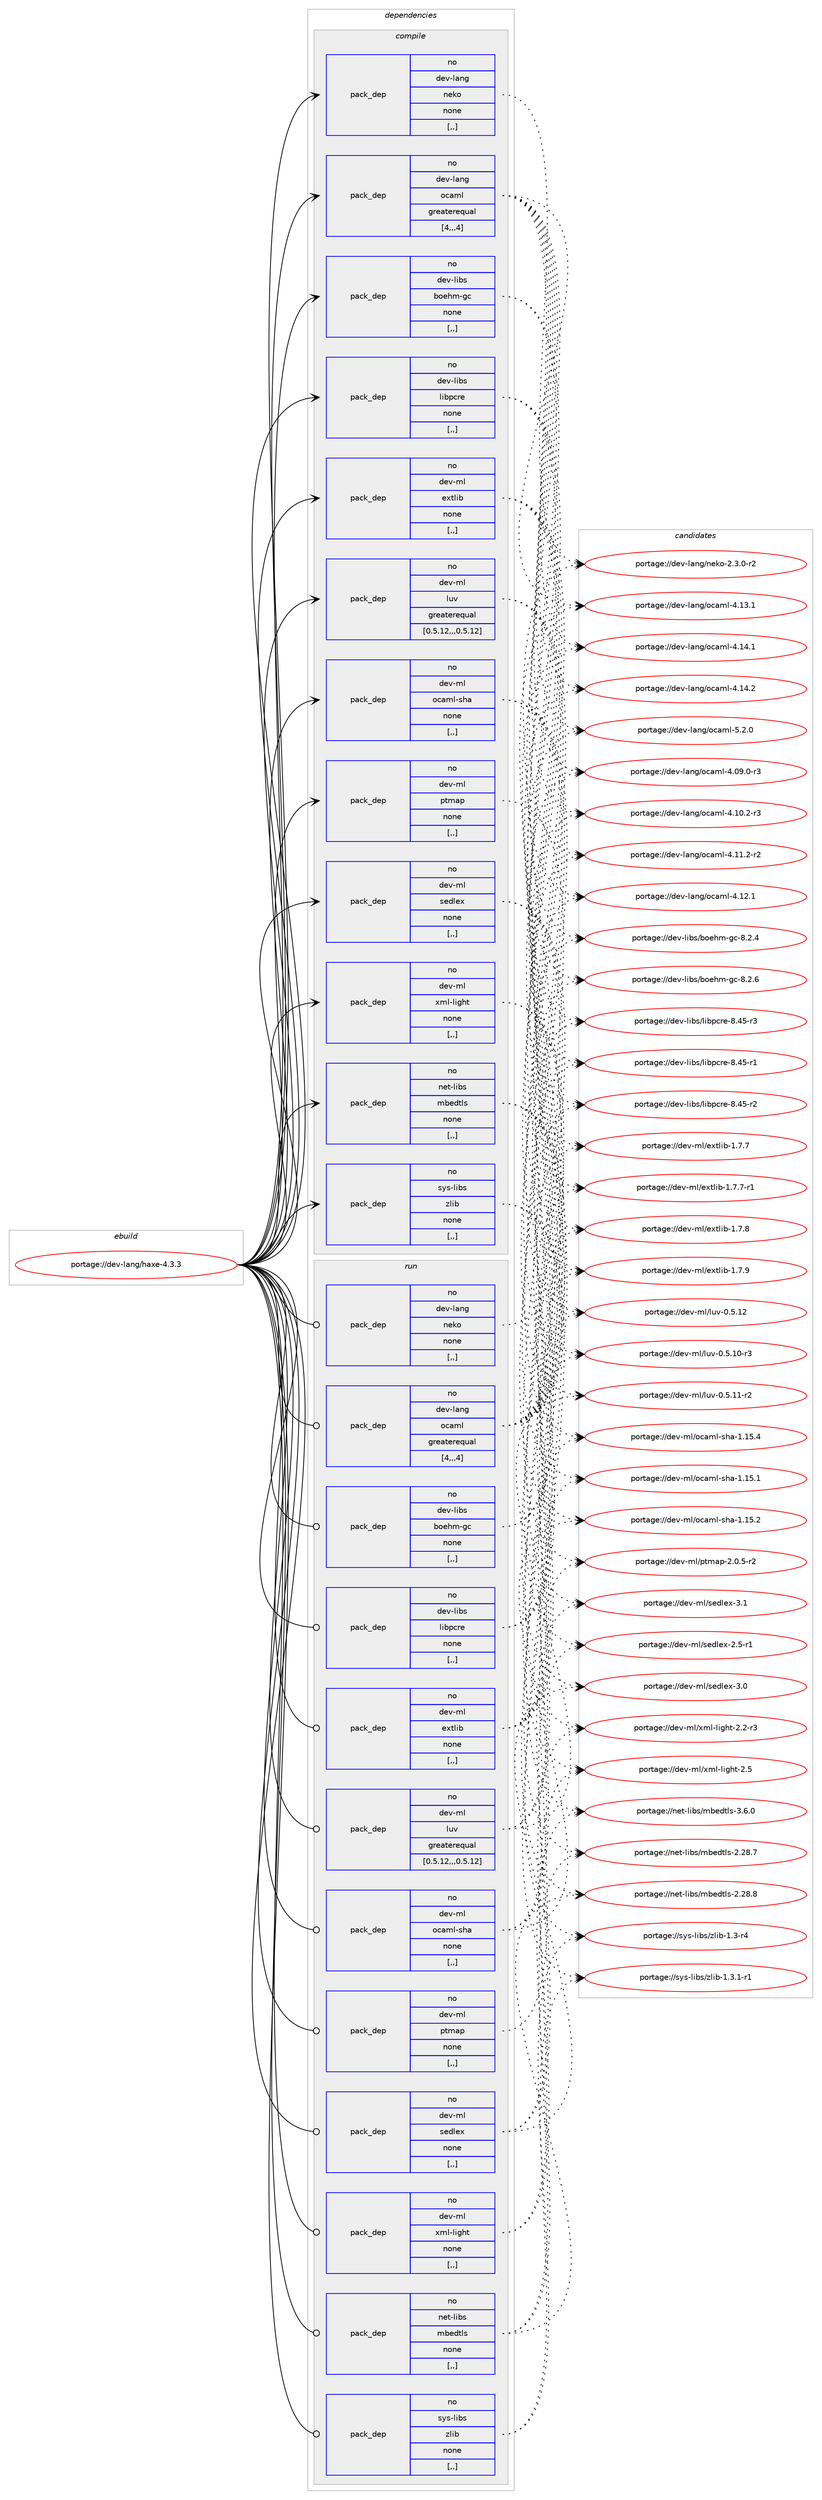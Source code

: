 digraph prolog {

# *************
# Graph options
# *************

newrank=true;
concentrate=true;
compound=true;
graph [rankdir=LR,fontname=Helvetica,fontsize=10,ranksep=1.5];#, ranksep=2.5, nodesep=0.2];
edge  [arrowhead=vee];
node  [fontname=Helvetica,fontsize=10];

# **********
# The ebuild
# **********

subgraph cluster_leftcol {
color=gray;
rank=same;
label=<<i>ebuild</i>>;
id [label="portage://dev-lang/haxe-4.3.3", color=red, width=4, href="../dev-lang/haxe-4.3.3.svg"];
}

# ****************
# The dependencies
# ****************

subgraph cluster_midcol {
color=gray;
label=<<i>dependencies</i>>;
subgraph cluster_compile {
fillcolor="#eeeeee";
style=filled;
label=<<i>compile</i>>;
subgraph pack73434 {
dependency96811 [label=<<TABLE BORDER="0" CELLBORDER="1" CELLSPACING="0" CELLPADDING="4" WIDTH="220"><TR><TD ROWSPAN="6" CELLPADDING="30">pack_dep</TD></TR><TR><TD WIDTH="110">no</TD></TR><TR><TD>dev-lang</TD></TR><TR><TD>neko</TD></TR><TR><TD>none</TD></TR><TR><TD>[,,]</TD></TR></TABLE>>, shape=none, color=blue];
}
id:e -> dependency96811:w [weight=20,style="solid",arrowhead="vee"];
subgraph pack73435 {
dependency96812 [label=<<TABLE BORDER="0" CELLBORDER="1" CELLSPACING="0" CELLPADDING="4" WIDTH="220"><TR><TD ROWSPAN="6" CELLPADDING="30">pack_dep</TD></TR><TR><TD WIDTH="110">no</TD></TR><TR><TD>dev-lang</TD></TR><TR><TD>ocaml</TD></TR><TR><TD>greaterequal</TD></TR><TR><TD>[4,,,4]</TD></TR></TABLE>>, shape=none, color=blue];
}
id:e -> dependency96812:w [weight=20,style="solid",arrowhead="vee"];
subgraph pack73436 {
dependency96813 [label=<<TABLE BORDER="0" CELLBORDER="1" CELLSPACING="0" CELLPADDING="4" WIDTH="220"><TR><TD ROWSPAN="6" CELLPADDING="30">pack_dep</TD></TR><TR><TD WIDTH="110">no</TD></TR><TR><TD>dev-libs</TD></TR><TR><TD>boehm-gc</TD></TR><TR><TD>none</TD></TR><TR><TD>[,,]</TD></TR></TABLE>>, shape=none, color=blue];
}
id:e -> dependency96813:w [weight=20,style="solid",arrowhead="vee"];
subgraph pack73437 {
dependency96814 [label=<<TABLE BORDER="0" CELLBORDER="1" CELLSPACING="0" CELLPADDING="4" WIDTH="220"><TR><TD ROWSPAN="6" CELLPADDING="30">pack_dep</TD></TR><TR><TD WIDTH="110">no</TD></TR><TR><TD>dev-libs</TD></TR><TR><TD>libpcre</TD></TR><TR><TD>none</TD></TR><TR><TD>[,,]</TD></TR></TABLE>>, shape=none, color=blue];
}
id:e -> dependency96814:w [weight=20,style="solid",arrowhead="vee"];
subgraph pack73438 {
dependency96815 [label=<<TABLE BORDER="0" CELLBORDER="1" CELLSPACING="0" CELLPADDING="4" WIDTH="220"><TR><TD ROWSPAN="6" CELLPADDING="30">pack_dep</TD></TR><TR><TD WIDTH="110">no</TD></TR><TR><TD>dev-ml</TD></TR><TR><TD>extlib</TD></TR><TR><TD>none</TD></TR><TR><TD>[,,]</TD></TR></TABLE>>, shape=none, color=blue];
}
id:e -> dependency96815:w [weight=20,style="solid",arrowhead="vee"];
subgraph pack73439 {
dependency96816 [label=<<TABLE BORDER="0" CELLBORDER="1" CELLSPACING="0" CELLPADDING="4" WIDTH="220"><TR><TD ROWSPAN="6" CELLPADDING="30">pack_dep</TD></TR><TR><TD WIDTH="110">no</TD></TR><TR><TD>dev-ml</TD></TR><TR><TD>luv</TD></TR><TR><TD>greaterequal</TD></TR><TR><TD>[0.5.12,,,0.5.12]</TD></TR></TABLE>>, shape=none, color=blue];
}
id:e -> dependency96816:w [weight=20,style="solid",arrowhead="vee"];
subgraph pack73440 {
dependency96817 [label=<<TABLE BORDER="0" CELLBORDER="1" CELLSPACING="0" CELLPADDING="4" WIDTH="220"><TR><TD ROWSPAN="6" CELLPADDING="30">pack_dep</TD></TR><TR><TD WIDTH="110">no</TD></TR><TR><TD>dev-ml</TD></TR><TR><TD>ocaml-sha</TD></TR><TR><TD>none</TD></TR><TR><TD>[,,]</TD></TR></TABLE>>, shape=none, color=blue];
}
id:e -> dependency96817:w [weight=20,style="solid",arrowhead="vee"];
subgraph pack73441 {
dependency96818 [label=<<TABLE BORDER="0" CELLBORDER="1" CELLSPACING="0" CELLPADDING="4" WIDTH="220"><TR><TD ROWSPAN="6" CELLPADDING="30">pack_dep</TD></TR><TR><TD WIDTH="110">no</TD></TR><TR><TD>dev-ml</TD></TR><TR><TD>ptmap</TD></TR><TR><TD>none</TD></TR><TR><TD>[,,]</TD></TR></TABLE>>, shape=none, color=blue];
}
id:e -> dependency96818:w [weight=20,style="solid",arrowhead="vee"];
subgraph pack73442 {
dependency96819 [label=<<TABLE BORDER="0" CELLBORDER="1" CELLSPACING="0" CELLPADDING="4" WIDTH="220"><TR><TD ROWSPAN="6" CELLPADDING="30">pack_dep</TD></TR><TR><TD WIDTH="110">no</TD></TR><TR><TD>dev-ml</TD></TR><TR><TD>sedlex</TD></TR><TR><TD>none</TD></TR><TR><TD>[,,]</TD></TR></TABLE>>, shape=none, color=blue];
}
id:e -> dependency96819:w [weight=20,style="solid",arrowhead="vee"];
subgraph pack73443 {
dependency96820 [label=<<TABLE BORDER="0" CELLBORDER="1" CELLSPACING="0" CELLPADDING="4" WIDTH="220"><TR><TD ROWSPAN="6" CELLPADDING="30">pack_dep</TD></TR><TR><TD WIDTH="110">no</TD></TR><TR><TD>dev-ml</TD></TR><TR><TD>xml-light</TD></TR><TR><TD>none</TD></TR><TR><TD>[,,]</TD></TR></TABLE>>, shape=none, color=blue];
}
id:e -> dependency96820:w [weight=20,style="solid",arrowhead="vee"];
subgraph pack73444 {
dependency96821 [label=<<TABLE BORDER="0" CELLBORDER="1" CELLSPACING="0" CELLPADDING="4" WIDTH="220"><TR><TD ROWSPAN="6" CELLPADDING="30">pack_dep</TD></TR><TR><TD WIDTH="110">no</TD></TR><TR><TD>net-libs</TD></TR><TR><TD>mbedtls</TD></TR><TR><TD>none</TD></TR><TR><TD>[,,]</TD></TR></TABLE>>, shape=none, color=blue];
}
id:e -> dependency96821:w [weight=20,style="solid",arrowhead="vee"];
subgraph pack73445 {
dependency96822 [label=<<TABLE BORDER="0" CELLBORDER="1" CELLSPACING="0" CELLPADDING="4" WIDTH="220"><TR><TD ROWSPAN="6" CELLPADDING="30">pack_dep</TD></TR><TR><TD WIDTH="110">no</TD></TR><TR><TD>sys-libs</TD></TR><TR><TD>zlib</TD></TR><TR><TD>none</TD></TR><TR><TD>[,,]</TD></TR></TABLE>>, shape=none, color=blue];
}
id:e -> dependency96822:w [weight=20,style="solid",arrowhead="vee"];
}
subgraph cluster_compileandrun {
fillcolor="#eeeeee";
style=filled;
label=<<i>compile and run</i>>;
}
subgraph cluster_run {
fillcolor="#eeeeee";
style=filled;
label=<<i>run</i>>;
subgraph pack73446 {
dependency96823 [label=<<TABLE BORDER="0" CELLBORDER="1" CELLSPACING="0" CELLPADDING="4" WIDTH="220"><TR><TD ROWSPAN="6" CELLPADDING="30">pack_dep</TD></TR><TR><TD WIDTH="110">no</TD></TR><TR><TD>dev-lang</TD></TR><TR><TD>neko</TD></TR><TR><TD>none</TD></TR><TR><TD>[,,]</TD></TR></TABLE>>, shape=none, color=blue];
}
id:e -> dependency96823:w [weight=20,style="solid",arrowhead="odot"];
subgraph pack73447 {
dependency96824 [label=<<TABLE BORDER="0" CELLBORDER="1" CELLSPACING="0" CELLPADDING="4" WIDTH="220"><TR><TD ROWSPAN="6" CELLPADDING="30">pack_dep</TD></TR><TR><TD WIDTH="110">no</TD></TR><TR><TD>dev-lang</TD></TR><TR><TD>ocaml</TD></TR><TR><TD>greaterequal</TD></TR><TR><TD>[4,,,4]</TD></TR></TABLE>>, shape=none, color=blue];
}
id:e -> dependency96824:w [weight=20,style="solid",arrowhead="odot"];
subgraph pack73448 {
dependency96825 [label=<<TABLE BORDER="0" CELLBORDER="1" CELLSPACING="0" CELLPADDING="4" WIDTH="220"><TR><TD ROWSPAN="6" CELLPADDING="30">pack_dep</TD></TR><TR><TD WIDTH="110">no</TD></TR><TR><TD>dev-libs</TD></TR><TR><TD>boehm-gc</TD></TR><TR><TD>none</TD></TR><TR><TD>[,,]</TD></TR></TABLE>>, shape=none, color=blue];
}
id:e -> dependency96825:w [weight=20,style="solid",arrowhead="odot"];
subgraph pack73449 {
dependency96826 [label=<<TABLE BORDER="0" CELLBORDER="1" CELLSPACING="0" CELLPADDING="4" WIDTH="220"><TR><TD ROWSPAN="6" CELLPADDING="30">pack_dep</TD></TR><TR><TD WIDTH="110">no</TD></TR><TR><TD>dev-libs</TD></TR><TR><TD>libpcre</TD></TR><TR><TD>none</TD></TR><TR><TD>[,,]</TD></TR></TABLE>>, shape=none, color=blue];
}
id:e -> dependency96826:w [weight=20,style="solid",arrowhead="odot"];
subgraph pack73450 {
dependency96827 [label=<<TABLE BORDER="0" CELLBORDER="1" CELLSPACING="0" CELLPADDING="4" WIDTH="220"><TR><TD ROWSPAN="6" CELLPADDING="30">pack_dep</TD></TR><TR><TD WIDTH="110">no</TD></TR><TR><TD>dev-ml</TD></TR><TR><TD>extlib</TD></TR><TR><TD>none</TD></TR><TR><TD>[,,]</TD></TR></TABLE>>, shape=none, color=blue];
}
id:e -> dependency96827:w [weight=20,style="solid",arrowhead="odot"];
subgraph pack73451 {
dependency96828 [label=<<TABLE BORDER="0" CELLBORDER="1" CELLSPACING="0" CELLPADDING="4" WIDTH="220"><TR><TD ROWSPAN="6" CELLPADDING="30">pack_dep</TD></TR><TR><TD WIDTH="110">no</TD></TR><TR><TD>dev-ml</TD></TR><TR><TD>luv</TD></TR><TR><TD>greaterequal</TD></TR><TR><TD>[0.5.12,,,0.5.12]</TD></TR></TABLE>>, shape=none, color=blue];
}
id:e -> dependency96828:w [weight=20,style="solid",arrowhead="odot"];
subgraph pack73452 {
dependency96829 [label=<<TABLE BORDER="0" CELLBORDER="1" CELLSPACING="0" CELLPADDING="4" WIDTH="220"><TR><TD ROWSPAN="6" CELLPADDING="30">pack_dep</TD></TR><TR><TD WIDTH="110">no</TD></TR><TR><TD>dev-ml</TD></TR><TR><TD>ocaml-sha</TD></TR><TR><TD>none</TD></TR><TR><TD>[,,]</TD></TR></TABLE>>, shape=none, color=blue];
}
id:e -> dependency96829:w [weight=20,style="solid",arrowhead="odot"];
subgraph pack73453 {
dependency96830 [label=<<TABLE BORDER="0" CELLBORDER="1" CELLSPACING="0" CELLPADDING="4" WIDTH="220"><TR><TD ROWSPAN="6" CELLPADDING="30">pack_dep</TD></TR><TR><TD WIDTH="110">no</TD></TR><TR><TD>dev-ml</TD></TR><TR><TD>ptmap</TD></TR><TR><TD>none</TD></TR><TR><TD>[,,]</TD></TR></TABLE>>, shape=none, color=blue];
}
id:e -> dependency96830:w [weight=20,style="solid",arrowhead="odot"];
subgraph pack73454 {
dependency96831 [label=<<TABLE BORDER="0" CELLBORDER="1" CELLSPACING="0" CELLPADDING="4" WIDTH="220"><TR><TD ROWSPAN="6" CELLPADDING="30">pack_dep</TD></TR><TR><TD WIDTH="110">no</TD></TR><TR><TD>dev-ml</TD></TR><TR><TD>sedlex</TD></TR><TR><TD>none</TD></TR><TR><TD>[,,]</TD></TR></TABLE>>, shape=none, color=blue];
}
id:e -> dependency96831:w [weight=20,style="solid",arrowhead="odot"];
subgraph pack73455 {
dependency96832 [label=<<TABLE BORDER="0" CELLBORDER="1" CELLSPACING="0" CELLPADDING="4" WIDTH="220"><TR><TD ROWSPAN="6" CELLPADDING="30">pack_dep</TD></TR><TR><TD WIDTH="110">no</TD></TR><TR><TD>dev-ml</TD></TR><TR><TD>xml-light</TD></TR><TR><TD>none</TD></TR><TR><TD>[,,]</TD></TR></TABLE>>, shape=none, color=blue];
}
id:e -> dependency96832:w [weight=20,style="solid",arrowhead="odot"];
subgraph pack73456 {
dependency96833 [label=<<TABLE BORDER="0" CELLBORDER="1" CELLSPACING="0" CELLPADDING="4" WIDTH="220"><TR><TD ROWSPAN="6" CELLPADDING="30">pack_dep</TD></TR><TR><TD WIDTH="110">no</TD></TR><TR><TD>net-libs</TD></TR><TR><TD>mbedtls</TD></TR><TR><TD>none</TD></TR><TR><TD>[,,]</TD></TR></TABLE>>, shape=none, color=blue];
}
id:e -> dependency96833:w [weight=20,style="solid",arrowhead="odot"];
subgraph pack73457 {
dependency96834 [label=<<TABLE BORDER="0" CELLBORDER="1" CELLSPACING="0" CELLPADDING="4" WIDTH="220"><TR><TD ROWSPAN="6" CELLPADDING="30">pack_dep</TD></TR><TR><TD WIDTH="110">no</TD></TR><TR><TD>sys-libs</TD></TR><TR><TD>zlib</TD></TR><TR><TD>none</TD></TR><TR><TD>[,,]</TD></TR></TABLE>>, shape=none, color=blue];
}
id:e -> dependency96834:w [weight=20,style="solid",arrowhead="odot"];
}
}

# **************
# The candidates
# **************

subgraph cluster_choices {
rank=same;
color=gray;
label=<<i>candidates</i>>;

subgraph choice73434 {
color=black;
nodesep=1;
choice1001011184510897110103471101011071114550465146484511450 [label="portage://dev-lang/neko-2.3.0-r2", color=red, width=4,href="../dev-lang/neko-2.3.0-r2.svg"];
dependency96811:e -> choice1001011184510897110103471101011071114550465146484511450:w [style=dotted,weight="100"];
}
subgraph choice73435 {
color=black;
nodesep=1;
choice1001011184510897110103471119997109108455246485746484511451 [label="portage://dev-lang/ocaml-4.09.0-r3", color=red, width=4,href="../dev-lang/ocaml-4.09.0-r3.svg"];
choice1001011184510897110103471119997109108455246494846504511451 [label="portage://dev-lang/ocaml-4.10.2-r3", color=red, width=4,href="../dev-lang/ocaml-4.10.2-r3.svg"];
choice1001011184510897110103471119997109108455246494946504511450 [label="portage://dev-lang/ocaml-4.11.2-r2", color=red, width=4,href="../dev-lang/ocaml-4.11.2-r2.svg"];
choice100101118451089711010347111999710910845524649504649 [label="portage://dev-lang/ocaml-4.12.1", color=red, width=4,href="../dev-lang/ocaml-4.12.1.svg"];
choice100101118451089711010347111999710910845524649514649 [label="portage://dev-lang/ocaml-4.13.1", color=red, width=4,href="../dev-lang/ocaml-4.13.1.svg"];
choice100101118451089711010347111999710910845524649524649 [label="portage://dev-lang/ocaml-4.14.1", color=red, width=4,href="../dev-lang/ocaml-4.14.1.svg"];
choice100101118451089711010347111999710910845524649524650 [label="portage://dev-lang/ocaml-4.14.2", color=red, width=4,href="../dev-lang/ocaml-4.14.2.svg"];
choice1001011184510897110103471119997109108455346504648 [label="portage://dev-lang/ocaml-5.2.0", color=red, width=4,href="../dev-lang/ocaml-5.2.0.svg"];
dependency96812:e -> choice1001011184510897110103471119997109108455246485746484511451:w [style=dotted,weight="100"];
dependency96812:e -> choice1001011184510897110103471119997109108455246494846504511451:w [style=dotted,weight="100"];
dependency96812:e -> choice1001011184510897110103471119997109108455246494946504511450:w [style=dotted,weight="100"];
dependency96812:e -> choice100101118451089711010347111999710910845524649504649:w [style=dotted,weight="100"];
dependency96812:e -> choice100101118451089711010347111999710910845524649514649:w [style=dotted,weight="100"];
dependency96812:e -> choice100101118451089711010347111999710910845524649524649:w [style=dotted,weight="100"];
dependency96812:e -> choice100101118451089711010347111999710910845524649524650:w [style=dotted,weight="100"];
dependency96812:e -> choice1001011184510897110103471119997109108455346504648:w [style=dotted,weight="100"];
}
subgraph choice73436 {
color=black;
nodesep=1;
choice100101118451081059811547981111011041094510399455646504652 [label="portage://dev-libs/boehm-gc-8.2.4", color=red, width=4,href="../dev-libs/boehm-gc-8.2.4.svg"];
choice100101118451081059811547981111011041094510399455646504654 [label="portage://dev-libs/boehm-gc-8.2.6", color=red, width=4,href="../dev-libs/boehm-gc-8.2.6.svg"];
dependency96813:e -> choice100101118451081059811547981111011041094510399455646504652:w [style=dotted,weight="100"];
dependency96813:e -> choice100101118451081059811547981111011041094510399455646504654:w [style=dotted,weight="100"];
}
subgraph choice73437 {
color=black;
nodesep=1;
choice100101118451081059811547108105981129911410145564652534511449 [label="portage://dev-libs/libpcre-8.45-r1", color=red, width=4,href="../dev-libs/libpcre-8.45-r1.svg"];
choice100101118451081059811547108105981129911410145564652534511450 [label="portage://dev-libs/libpcre-8.45-r2", color=red, width=4,href="../dev-libs/libpcre-8.45-r2.svg"];
choice100101118451081059811547108105981129911410145564652534511451 [label="portage://dev-libs/libpcre-8.45-r3", color=red, width=4,href="../dev-libs/libpcre-8.45-r3.svg"];
dependency96814:e -> choice100101118451081059811547108105981129911410145564652534511449:w [style=dotted,weight="100"];
dependency96814:e -> choice100101118451081059811547108105981129911410145564652534511450:w [style=dotted,weight="100"];
dependency96814:e -> choice100101118451081059811547108105981129911410145564652534511451:w [style=dotted,weight="100"];
}
subgraph choice73438 {
color=black;
nodesep=1;
choice100101118451091084710112011610810598454946554655 [label="portage://dev-ml/extlib-1.7.7", color=red, width=4,href="../dev-ml/extlib-1.7.7.svg"];
choice1001011184510910847101120116108105984549465546554511449 [label="portage://dev-ml/extlib-1.7.7-r1", color=red, width=4,href="../dev-ml/extlib-1.7.7-r1.svg"];
choice100101118451091084710112011610810598454946554656 [label="portage://dev-ml/extlib-1.7.8", color=red, width=4,href="../dev-ml/extlib-1.7.8.svg"];
choice100101118451091084710112011610810598454946554657 [label="portage://dev-ml/extlib-1.7.9", color=red, width=4,href="../dev-ml/extlib-1.7.9.svg"];
dependency96815:e -> choice100101118451091084710112011610810598454946554655:w [style=dotted,weight="100"];
dependency96815:e -> choice1001011184510910847101120116108105984549465546554511449:w [style=dotted,weight="100"];
dependency96815:e -> choice100101118451091084710112011610810598454946554656:w [style=dotted,weight="100"];
dependency96815:e -> choice100101118451091084710112011610810598454946554657:w [style=dotted,weight="100"];
}
subgraph choice73439 {
color=black;
nodesep=1;
choice1001011184510910847108117118454846534649484511451 [label="portage://dev-ml/luv-0.5.10-r3", color=red, width=4,href="../dev-ml/luv-0.5.10-r3.svg"];
choice1001011184510910847108117118454846534649494511450 [label="portage://dev-ml/luv-0.5.11-r2", color=red, width=4,href="../dev-ml/luv-0.5.11-r2.svg"];
choice100101118451091084710811711845484653464950 [label="portage://dev-ml/luv-0.5.12", color=red, width=4,href="../dev-ml/luv-0.5.12.svg"];
dependency96816:e -> choice1001011184510910847108117118454846534649484511451:w [style=dotted,weight="100"];
dependency96816:e -> choice1001011184510910847108117118454846534649494511450:w [style=dotted,weight="100"];
dependency96816:e -> choice100101118451091084710811711845484653464950:w [style=dotted,weight="100"];
}
subgraph choice73440 {
color=black;
nodesep=1;
choice10010111845109108471119997109108451151049745494649534649 [label="portage://dev-ml/ocaml-sha-1.15.1", color=red, width=4,href="../dev-ml/ocaml-sha-1.15.1.svg"];
choice10010111845109108471119997109108451151049745494649534650 [label="portage://dev-ml/ocaml-sha-1.15.2", color=red, width=4,href="../dev-ml/ocaml-sha-1.15.2.svg"];
choice10010111845109108471119997109108451151049745494649534652 [label="portage://dev-ml/ocaml-sha-1.15.4", color=red, width=4,href="../dev-ml/ocaml-sha-1.15.4.svg"];
dependency96817:e -> choice10010111845109108471119997109108451151049745494649534649:w [style=dotted,weight="100"];
dependency96817:e -> choice10010111845109108471119997109108451151049745494649534650:w [style=dotted,weight="100"];
dependency96817:e -> choice10010111845109108471119997109108451151049745494649534652:w [style=dotted,weight="100"];
}
subgraph choice73441 {
color=black;
nodesep=1;
choice1001011184510910847112116109971124550464846534511450 [label="portage://dev-ml/ptmap-2.0.5-r2", color=red, width=4,href="../dev-ml/ptmap-2.0.5-r2.svg"];
dependency96818:e -> choice1001011184510910847112116109971124550464846534511450:w [style=dotted,weight="100"];
}
subgraph choice73442 {
color=black;
nodesep=1;
choice1001011184510910847115101100108101120455046534511449 [label="portage://dev-ml/sedlex-2.5-r1", color=red, width=4,href="../dev-ml/sedlex-2.5-r1.svg"];
choice100101118451091084711510110010810112045514648 [label="portage://dev-ml/sedlex-3.0", color=red, width=4,href="../dev-ml/sedlex-3.0.svg"];
choice100101118451091084711510110010810112045514649 [label="portage://dev-ml/sedlex-3.1", color=red, width=4,href="../dev-ml/sedlex-3.1.svg"];
dependency96819:e -> choice1001011184510910847115101100108101120455046534511449:w [style=dotted,weight="100"];
dependency96819:e -> choice100101118451091084711510110010810112045514648:w [style=dotted,weight="100"];
dependency96819:e -> choice100101118451091084711510110010810112045514649:w [style=dotted,weight="100"];
}
subgraph choice73443 {
color=black;
nodesep=1;
choice100101118451091084712010910845108105103104116455046504511451 [label="portage://dev-ml/xml-light-2.2-r3", color=red, width=4,href="../dev-ml/xml-light-2.2-r3.svg"];
choice10010111845109108471201091084510810510310411645504653 [label="portage://dev-ml/xml-light-2.5", color=red, width=4,href="../dev-ml/xml-light-2.5.svg"];
dependency96820:e -> choice100101118451091084712010910845108105103104116455046504511451:w [style=dotted,weight="100"];
dependency96820:e -> choice10010111845109108471201091084510810510310411645504653:w [style=dotted,weight="100"];
}
subgraph choice73444 {
color=black;
nodesep=1;
choice1101011164510810598115471099810110011610811545504650564655 [label="portage://net-libs/mbedtls-2.28.7", color=red, width=4,href="../net-libs/mbedtls-2.28.7.svg"];
choice1101011164510810598115471099810110011610811545504650564656 [label="portage://net-libs/mbedtls-2.28.8", color=red, width=4,href="../net-libs/mbedtls-2.28.8.svg"];
choice11010111645108105981154710998101100116108115455146544648 [label="portage://net-libs/mbedtls-3.6.0", color=red, width=4,href="../net-libs/mbedtls-3.6.0.svg"];
dependency96821:e -> choice1101011164510810598115471099810110011610811545504650564655:w [style=dotted,weight="100"];
dependency96821:e -> choice1101011164510810598115471099810110011610811545504650564656:w [style=dotted,weight="100"];
dependency96821:e -> choice11010111645108105981154710998101100116108115455146544648:w [style=dotted,weight="100"];
}
subgraph choice73445 {
color=black;
nodesep=1;
choice11512111545108105981154712210810598454946514511452 [label="portage://sys-libs/zlib-1.3-r4", color=red, width=4,href="../sys-libs/zlib-1.3-r4.svg"];
choice115121115451081059811547122108105984549465146494511449 [label="portage://sys-libs/zlib-1.3.1-r1", color=red, width=4,href="../sys-libs/zlib-1.3.1-r1.svg"];
dependency96822:e -> choice11512111545108105981154712210810598454946514511452:w [style=dotted,weight="100"];
dependency96822:e -> choice115121115451081059811547122108105984549465146494511449:w [style=dotted,weight="100"];
}
subgraph choice73446 {
color=black;
nodesep=1;
choice1001011184510897110103471101011071114550465146484511450 [label="portage://dev-lang/neko-2.3.0-r2", color=red, width=4,href="../dev-lang/neko-2.3.0-r2.svg"];
dependency96823:e -> choice1001011184510897110103471101011071114550465146484511450:w [style=dotted,weight="100"];
}
subgraph choice73447 {
color=black;
nodesep=1;
choice1001011184510897110103471119997109108455246485746484511451 [label="portage://dev-lang/ocaml-4.09.0-r3", color=red, width=4,href="../dev-lang/ocaml-4.09.0-r3.svg"];
choice1001011184510897110103471119997109108455246494846504511451 [label="portage://dev-lang/ocaml-4.10.2-r3", color=red, width=4,href="../dev-lang/ocaml-4.10.2-r3.svg"];
choice1001011184510897110103471119997109108455246494946504511450 [label="portage://dev-lang/ocaml-4.11.2-r2", color=red, width=4,href="../dev-lang/ocaml-4.11.2-r2.svg"];
choice100101118451089711010347111999710910845524649504649 [label="portage://dev-lang/ocaml-4.12.1", color=red, width=4,href="../dev-lang/ocaml-4.12.1.svg"];
choice100101118451089711010347111999710910845524649514649 [label="portage://dev-lang/ocaml-4.13.1", color=red, width=4,href="../dev-lang/ocaml-4.13.1.svg"];
choice100101118451089711010347111999710910845524649524649 [label="portage://dev-lang/ocaml-4.14.1", color=red, width=4,href="../dev-lang/ocaml-4.14.1.svg"];
choice100101118451089711010347111999710910845524649524650 [label="portage://dev-lang/ocaml-4.14.2", color=red, width=4,href="../dev-lang/ocaml-4.14.2.svg"];
choice1001011184510897110103471119997109108455346504648 [label="portage://dev-lang/ocaml-5.2.0", color=red, width=4,href="../dev-lang/ocaml-5.2.0.svg"];
dependency96824:e -> choice1001011184510897110103471119997109108455246485746484511451:w [style=dotted,weight="100"];
dependency96824:e -> choice1001011184510897110103471119997109108455246494846504511451:w [style=dotted,weight="100"];
dependency96824:e -> choice1001011184510897110103471119997109108455246494946504511450:w [style=dotted,weight="100"];
dependency96824:e -> choice100101118451089711010347111999710910845524649504649:w [style=dotted,weight="100"];
dependency96824:e -> choice100101118451089711010347111999710910845524649514649:w [style=dotted,weight="100"];
dependency96824:e -> choice100101118451089711010347111999710910845524649524649:w [style=dotted,weight="100"];
dependency96824:e -> choice100101118451089711010347111999710910845524649524650:w [style=dotted,weight="100"];
dependency96824:e -> choice1001011184510897110103471119997109108455346504648:w [style=dotted,weight="100"];
}
subgraph choice73448 {
color=black;
nodesep=1;
choice100101118451081059811547981111011041094510399455646504652 [label="portage://dev-libs/boehm-gc-8.2.4", color=red, width=4,href="../dev-libs/boehm-gc-8.2.4.svg"];
choice100101118451081059811547981111011041094510399455646504654 [label="portage://dev-libs/boehm-gc-8.2.6", color=red, width=4,href="../dev-libs/boehm-gc-8.2.6.svg"];
dependency96825:e -> choice100101118451081059811547981111011041094510399455646504652:w [style=dotted,weight="100"];
dependency96825:e -> choice100101118451081059811547981111011041094510399455646504654:w [style=dotted,weight="100"];
}
subgraph choice73449 {
color=black;
nodesep=1;
choice100101118451081059811547108105981129911410145564652534511449 [label="portage://dev-libs/libpcre-8.45-r1", color=red, width=4,href="../dev-libs/libpcre-8.45-r1.svg"];
choice100101118451081059811547108105981129911410145564652534511450 [label="portage://dev-libs/libpcre-8.45-r2", color=red, width=4,href="../dev-libs/libpcre-8.45-r2.svg"];
choice100101118451081059811547108105981129911410145564652534511451 [label="portage://dev-libs/libpcre-8.45-r3", color=red, width=4,href="../dev-libs/libpcre-8.45-r3.svg"];
dependency96826:e -> choice100101118451081059811547108105981129911410145564652534511449:w [style=dotted,weight="100"];
dependency96826:e -> choice100101118451081059811547108105981129911410145564652534511450:w [style=dotted,weight="100"];
dependency96826:e -> choice100101118451081059811547108105981129911410145564652534511451:w [style=dotted,weight="100"];
}
subgraph choice73450 {
color=black;
nodesep=1;
choice100101118451091084710112011610810598454946554655 [label="portage://dev-ml/extlib-1.7.7", color=red, width=4,href="../dev-ml/extlib-1.7.7.svg"];
choice1001011184510910847101120116108105984549465546554511449 [label="portage://dev-ml/extlib-1.7.7-r1", color=red, width=4,href="../dev-ml/extlib-1.7.7-r1.svg"];
choice100101118451091084710112011610810598454946554656 [label="portage://dev-ml/extlib-1.7.8", color=red, width=4,href="../dev-ml/extlib-1.7.8.svg"];
choice100101118451091084710112011610810598454946554657 [label="portage://dev-ml/extlib-1.7.9", color=red, width=4,href="../dev-ml/extlib-1.7.9.svg"];
dependency96827:e -> choice100101118451091084710112011610810598454946554655:w [style=dotted,weight="100"];
dependency96827:e -> choice1001011184510910847101120116108105984549465546554511449:w [style=dotted,weight="100"];
dependency96827:e -> choice100101118451091084710112011610810598454946554656:w [style=dotted,weight="100"];
dependency96827:e -> choice100101118451091084710112011610810598454946554657:w [style=dotted,weight="100"];
}
subgraph choice73451 {
color=black;
nodesep=1;
choice1001011184510910847108117118454846534649484511451 [label="portage://dev-ml/luv-0.5.10-r3", color=red, width=4,href="../dev-ml/luv-0.5.10-r3.svg"];
choice1001011184510910847108117118454846534649494511450 [label="portage://dev-ml/luv-0.5.11-r2", color=red, width=4,href="../dev-ml/luv-0.5.11-r2.svg"];
choice100101118451091084710811711845484653464950 [label="portage://dev-ml/luv-0.5.12", color=red, width=4,href="../dev-ml/luv-0.5.12.svg"];
dependency96828:e -> choice1001011184510910847108117118454846534649484511451:w [style=dotted,weight="100"];
dependency96828:e -> choice1001011184510910847108117118454846534649494511450:w [style=dotted,weight="100"];
dependency96828:e -> choice100101118451091084710811711845484653464950:w [style=dotted,weight="100"];
}
subgraph choice73452 {
color=black;
nodesep=1;
choice10010111845109108471119997109108451151049745494649534649 [label="portage://dev-ml/ocaml-sha-1.15.1", color=red, width=4,href="../dev-ml/ocaml-sha-1.15.1.svg"];
choice10010111845109108471119997109108451151049745494649534650 [label="portage://dev-ml/ocaml-sha-1.15.2", color=red, width=4,href="../dev-ml/ocaml-sha-1.15.2.svg"];
choice10010111845109108471119997109108451151049745494649534652 [label="portage://dev-ml/ocaml-sha-1.15.4", color=red, width=4,href="../dev-ml/ocaml-sha-1.15.4.svg"];
dependency96829:e -> choice10010111845109108471119997109108451151049745494649534649:w [style=dotted,weight="100"];
dependency96829:e -> choice10010111845109108471119997109108451151049745494649534650:w [style=dotted,weight="100"];
dependency96829:e -> choice10010111845109108471119997109108451151049745494649534652:w [style=dotted,weight="100"];
}
subgraph choice73453 {
color=black;
nodesep=1;
choice1001011184510910847112116109971124550464846534511450 [label="portage://dev-ml/ptmap-2.0.5-r2", color=red, width=4,href="../dev-ml/ptmap-2.0.5-r2.svg"];
dependency96830:e -> choice1001011184510910847112116109971124550464846534511450:w [style=dotted,weight="100"];
}
subgraph choice73454 {
color=black;
nodesep=1;
choice1001011184510910847115101100108101120455046534511449 [label="portage://dev-ml/sedlex-2.5-r1", color=red, width=4,href="../dev-ml/sedlex-2.5-r1.svg"];
choice100101118451091084711510110010810112045514648 [label="portage://dev-ml/sedlex-3.0", color=red, width=4,href="../dev-ml/sedlex-3.0.svg"];
choice100101118451091084711510110010810112045514649 [label="portage://dev-ml/sedlex-3.1", color=red, width=4,href="../dev-ml/sedlex-3.1.svg"];
dependency96831:e -> choice1001011184510910847115101100108101120455046534511449:w [style=dotted,weight="100"];
dependency96831:e -> choice100101118451091084711510110010810112045514648:w [style=dotted,weight="100"];
dependency96831:e -> choice100101118451091084711510110010810112045514649:w [style=dotted,weight="100"];
}
subgraph choice73455 {
color=black;
nodesep=1;
choice100101118451091084712010910845108105103104116455046504511451 [label="portage://dev-ml/xml-light-2.2-r3", color=red, width=4,href="../dev-ml/xml-light-2.2-r3.svg"];
choice10010111845109108471201091084510810510310411645504653 [label="portage://dev-ml/xml-light-2.5", color=red, width=4,href="../dev-ml/xml-light-2.5.svg"];
dependency96832:e -> choice100101118451091084712010910845108105103104116455046504511451:w [style=dotted,weight="100"];
dependency96832:e -> choice10010111845109108471201091084510810510310411645504653:w [style=dotted,weight="100"];
}
subgraph choice73456 {
color=black;
nodesep=1;
choice1101011164510810598115471099810110011610811545504650564655 [label="portage://net-libs/mbedtls-2.28.7", color=red, width=4,href="../net-libs/mbedtls-2.28.7.svg"];
choice1101011164510810598115471099810110011610811545504650564656 [label="portage://net-libs/mbedtls-2.28.8", color=red, width=4,href="../net-libs/mbedtls-2.28.8.svg"];
choice11010111645108105981154710998101100116108115455146544648 [label="portage://net-libs/mbedtls-3.6.0", color=red, width=4,href="../net-libs/mbedtls-3.6.0.svg"];
dependency96833:e -> choice1101011164510810598115471099810110011610811545504650564655:w [style=dotted,weight="100"];
dependency96833:e -> choice1101011164510810598115471099810110011610811545504650564656:w [style=dotted,weight="100"];
dependency96833:e -> choice11010111645108105981154710998101100116108115455146544648:w [style=dotted,weight="100"];
}
subgraph choice73457 {
color=black;
nodesep=1;
choice11512111545108105981154712210810598454946514511452 [label="portage://sys-libs/zlib-1.3-r4", color=red, width=4,href="../sys-libs/zlib-1.3-r4.svg"];
choice115121115451081059811547122108105984549465146494511449 [label="portage://sys-libs/zlib-1.3.1-r1", color=red, width=4,href="../sys-libs/zlib-1.3.1-r1.svg"];
dependency96834:e -> choice11512111545108105981154712210810598454946514511452:w [style=dotted,weight="100"];
dependency96834:e -> choice115121115451081059811547122108105984549465146494511449:w [style=dotted,weight="100"];
}
}

}
